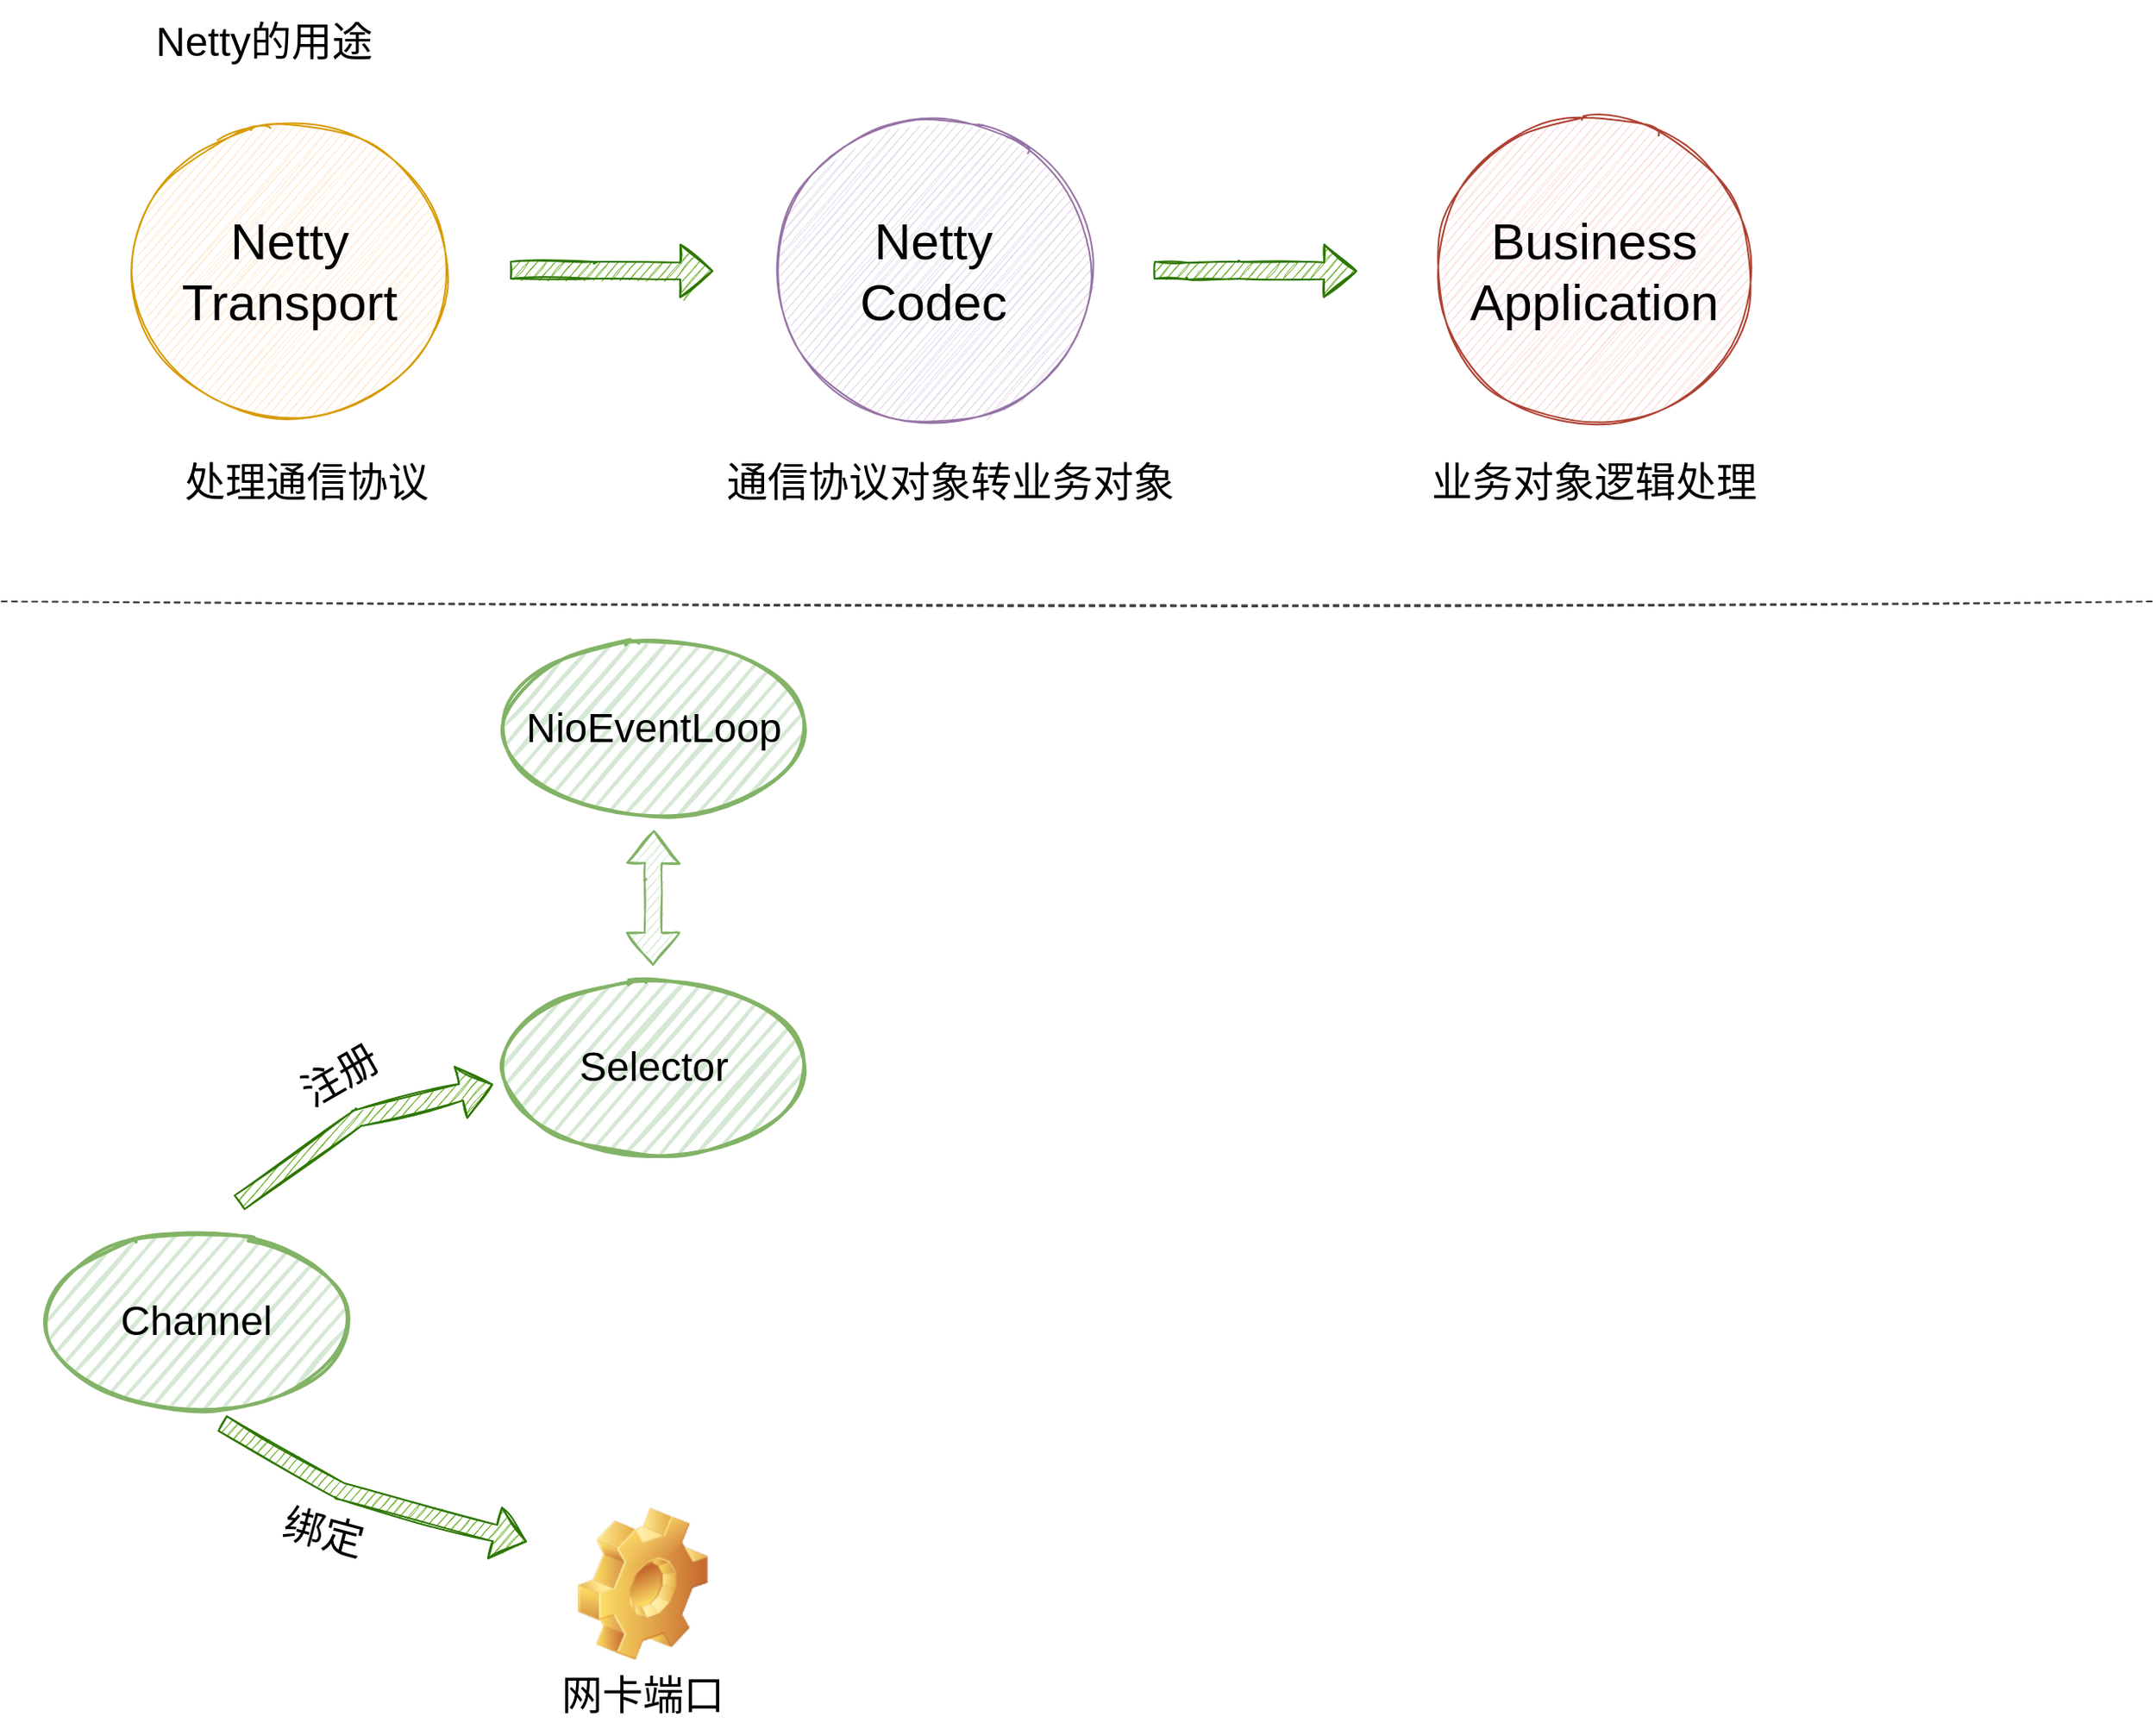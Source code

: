 <mxfile version="18.0.3" type="github">
  <diagram id="KZ60ZsMe3nPh-UWEbMVa" name="Netty">
    <mxGraphModel dx="1426" dy="905" grid="1" gridSize="10" guides="1" tooltips="1" connect="1" arrows="1" fold="1" page="1" pageScale="1" pageWidth="3300" pageHeight="4681" math="0" shadow="0">
      <root>
        <mxCell id="0" />
        <mxCell id="1" parent="0" />
        <mxCell id="SnHcZ-KXNDNAB66GBcE1-1" value="&lt;font style=&quot;font-size: 30px;&quot;&gt;Netty Transport&lt;/font&gt;" style="ellipse;whiteSpace=wrap;html=1;aspect=fixed;fillColor=#ffe6cc;strokeColor=#d79b00;shadow=0;sketch=1;rounded=1;" vertex="1" parent="1">
          <mxGeometry x="120" y="350" width="180" height="180" as="geometry" />
        </mxCell>
        <mxCell id="SnHcZ-KXNDNAB66GBcE1-5" value="&lt;font style=&quot;font-size: 30px;&quot;&gt;Netty &lt;br&gt;Codec&lt;/font&gt;" style="ellipse;whiteSpace=wrap;html=1;aspect=fixed;fillColor=#e1d5e7;strokeColor=#9673a6;shadow=0;sketch=1;rounded=1;" vertex="1" parent="1">
          <mxGeometry x="500" y="350" width="180" height="180" as="geometry" />
        </mxCell>
        <mxCell id="SnHcZ-KXNDNAB66GBcE1-6" value="&lt;font style=&quot;font-size: 30px;&quot;&gt;Business&lt;br&gt;Application&lt;br&gt;&lt;/font&gt;" style="ellipse;whiteSpace=wrap;html=1;aspect=fixed;fillColor=#fad9d5;strokeColor=#ae4132;shadow=0;sketch=1;rounded=1;" vertex="1" parent="1">
          <mxGeometry x="890" y="350" width="180" height="180" as="geometry" />
        </mxCell>
        <mxCell id="SnHcZ-KXNDNAB66GBcE1-8" value="" style="shape=flexArrow;endArrow=classic;html=1;rounded=1;sketch=1;fontSize=30;fillColor=#60a917;strokeColor=#2D7600;" edge="1" parent="1">
          <mxGeometry width="50" height="50" relative="1" as="geometry">
            <mxPoint x="340" y="439.5" as="sourcePoint" />
            <mxPoint x="460" y="440" as="targetPoint" />
            <Array as="points">
              <mxPoint x="390" y="439.5" />
            </Array>
          </mxGeometry>
        </mxCell>
        <mxCell id="SnHcZ-KXNDNAB66GBcE1-9" value="" style="shape=flexArrow;endArrow=classic;html=1;rounded=1;sketch=1;fontSize=30;fillColor=#60a917;strokeColor=#2D7600;" edge="1" parent="1">
          <mxGeometry width="50" height="50" relative="1" as="geometry">
            <mxPoint x="720" y="439.5" as="sourcePoint" />
            <mxPoint x="840" y="440" as="targetPoint" />
            <Array as="points">
              <mxPoint x="740" y="440" />
              <mxPoint x="770" y="439.5" />
            </Array>
          </mxGeometry>
        </mxCell>
        <mxCell id="SnHcZ-KXNDNAB66GBcE1-10" value="处理通信协议" style="text;html=1;strokeColor=none;fillColor=none;align=center;verticalAlign=middle;whiteSpace=wrap;rounded=0;sketch=1;fontSize=24;" vertex="1" parent="1">
          <mxGeometry x="90" y="540" width="260" height="50" as="geometry" />
        </mxCell>
        <mxCell id="SnHcZ-KXNDNAB66GBcE1-11" value="通信协议对象转业务对象" style="text;html=1;strokeColor=none;fillColor=none;align=center;verticalAlign=middle;whiteSpace=wrap;rounded=0;sketch=1;fontSize=24;" vertex="1" parent="1">
          <mxGeometry x="420" y="535" width="360" height="60" as="geometry" />
        </mxCell>
        <mxCell id="SnHcZ-KXNDNAB66GBcE1-12" value="业务对象逻辑处理" style="text;html=1;strokeColor=none;fillColor=none;align=center;verticalAlign=middle;whiteSpace=wrap;rounded=0;sketch=1;fontSize=24;" vertex="1" parent="1">
          <mxGeometry x="800" y="535" width="360" height="60" as="geometry" />
        </mxCell>
        <mxCell id="SnHcZ-KXNDNAB66GBcE1-13" value="Selector" style="ellipse;whiteSpace=wrap;html=1;strokeWidth=2;fillWeight=2;hachureGap=8;fillColor=#d5e8d4;fillStyle=dots;sketch=1;rounded=1;fontSize=24;strokeColor=#82b366;" vertex="1" parent="1">
          <mxGeometry x="340" y="860" width="170" height="100" as="geometry" />
        </mxCell>
        <mxCell id="SnHcZ-KXNDNAB66GBcE1-14" value="Channel" style="ellipse;whiteSpace=wrap;html=1;strokeWidth=2;fillWeight=2;hachureGap=8;fillColor=#d5e8d4;fillStyle=dots;sketch=1;rounded=1;fontSize=24;strokeColor=#82b366;" vertex="1" parent="1">
          <mxGeometry x="70" y="1010" width="170" height="100" as="geometry" />
        </mxCell>
        <mxCell id="SnHcZ-KXNDNAB66GBcE1-18" value="" style="shape=flexArrow;endArrow=classic;html=1;rounded=1;sketch=1;fontSize=30;fillColor=#60a917;strokeColor=#2D7600;" edge="1" parent="1">
          <mxGeometry width="50" height="50" relative="1" as="geometry">
            <mxPoint x="180" y="990" as="sourcePoint" />
            <mxPoint x="330" y="920" as="targetPoint" />
            <Array as="points">
              <mxPoint x="250" y="940" />
            </Array>
          </mxGeometry>
        </mxCell>
        <mxCell id="SnHcZ-KXNDNAB66GBcE1-19" value="注册" style="text;html=1;strokeColor=none;fillColor=none;align=center;verticalAlign=middle;whiteSpace=wrap;rounded=0;sketch=1;fontSize=24;rotation=-30;" vertex="1" parent="1">
          <mxGeometry x="210" y="900" width="60" height="30" as="geometry" />
        </mxCell>
        <mxCell id="SnHcZ-KXNDNAB66GBcE1-20" value="" style="shape=flexArrow;endArrow=classic;html=1;rounded=1;sketch=1;fontSize=30;fillColor=#60a917;strokeColor=#2D7600;" edge="1" parent="1">
          <mxGeometry width="50" height="50" relative="1" as="geometry">
            <mxPoint x="170" y="1120" as="sourcePoint" />
            <mxPoint x="350" y="1190" as="targetPoint" />
            <Array as="points">
              <mxPoint x="240" y="1160" />
            </Array>
          </mxGeometry>
        </mxCell>
        <mxCell id="SnHcZ-KXNDNAB66GBcE1-21" value="绑定" style="text;html=1;strokeColor=none;fillColor=none;align=center;verticalAlign=middle;whiteSpace=wrap;rounded=0;sketch=1;fontSize=24;rotation=15;" vertex="1" parent="1">
          <mxGeometry x="200" y="1170" width="60" height="30" as="geometry" />
        </mxCell>
        <mxCell id="SnHcZ-KXNDNAB66GBcE1-22" value="网卡端口" style="shape=image;html=1;verticalLabelPosition=bottom;verticalAlign=top;imageAspect=1;aspect=fixed;image=img/clipart/Gear_128x128.png;rounded=1;sketch=1;fontSize=24;" vertex="1" parent="1">
          <mxGeometry x="380" y="1170" width="76.73" height="90" as="geometry" />
        </mxCell>
        <mxCell id="SnHcZ-KXNDNAB66GBcE1-25" value="Netty的用途" style="text;html=1;strokeColor=none;fillColor=none;align=center;verticalAlign=middle;whiteSpace=wrap;rounded=0;sketch=1;fontSize=24;" vertex="1" parent="1">
          <mxGeometry x="110" y="280" width="170" height="50" as="geometry" />
        </mxCell>
        <mxCell id="SnHcZ-KXNDNAB66GBcE1-26" value="" style="line;strokeWidth=1;html=1;rounded=1;sketch=1;fontSize=24;dashed=1;strokeColor=#404040;" vertex="1" parent="1">
          <mxGeometry x="40" y="630" width="1270" height="10" as="geometry" />
        </mxCell>
        <mxCell id="SnHcZ-KXNDNAB66GBcE1-27" value="NioEventLoop" style="ellipse;whiteSpace=wrap;html=1;strokeWidth=2;fillWeight=2;hachureGap=8;fillColor=#d5e8d4;fillStyle=dots;sketch=1;rounded=1;fontSize=24;strokeColor=#82b366;" vertex="1" parent="1">
          <mxGeometry x="340" y="660" width="170" height="100" as="geometry" />
        </mxCell>
        <mxCell id="SnHcZ-KXNDNAB66GBcE1-28" value="" style="shape=flexArrow;endArrow=classic;startArrow=classic;html=1;rounded=1;sketch=1;fontSize=24;fillColor=#d5e8d4;strokeColor=#82b366;" edge="1" parent="1">
          <mxGeometry width="100" height="100" relative="1" as="geometry">
            <mxPoint x="424.5" y="850" as="sourcePoint" />
            <mxPoint x="425" y="770" as="targetPoint" />
            <Array as="points">
              <mxPoint x="424.5" y="800" />
            </Array>
          </mxGeometry>
        </mxCell>
      </root>
    </mxGraphModel>
  </diagram>
</mxfile>
